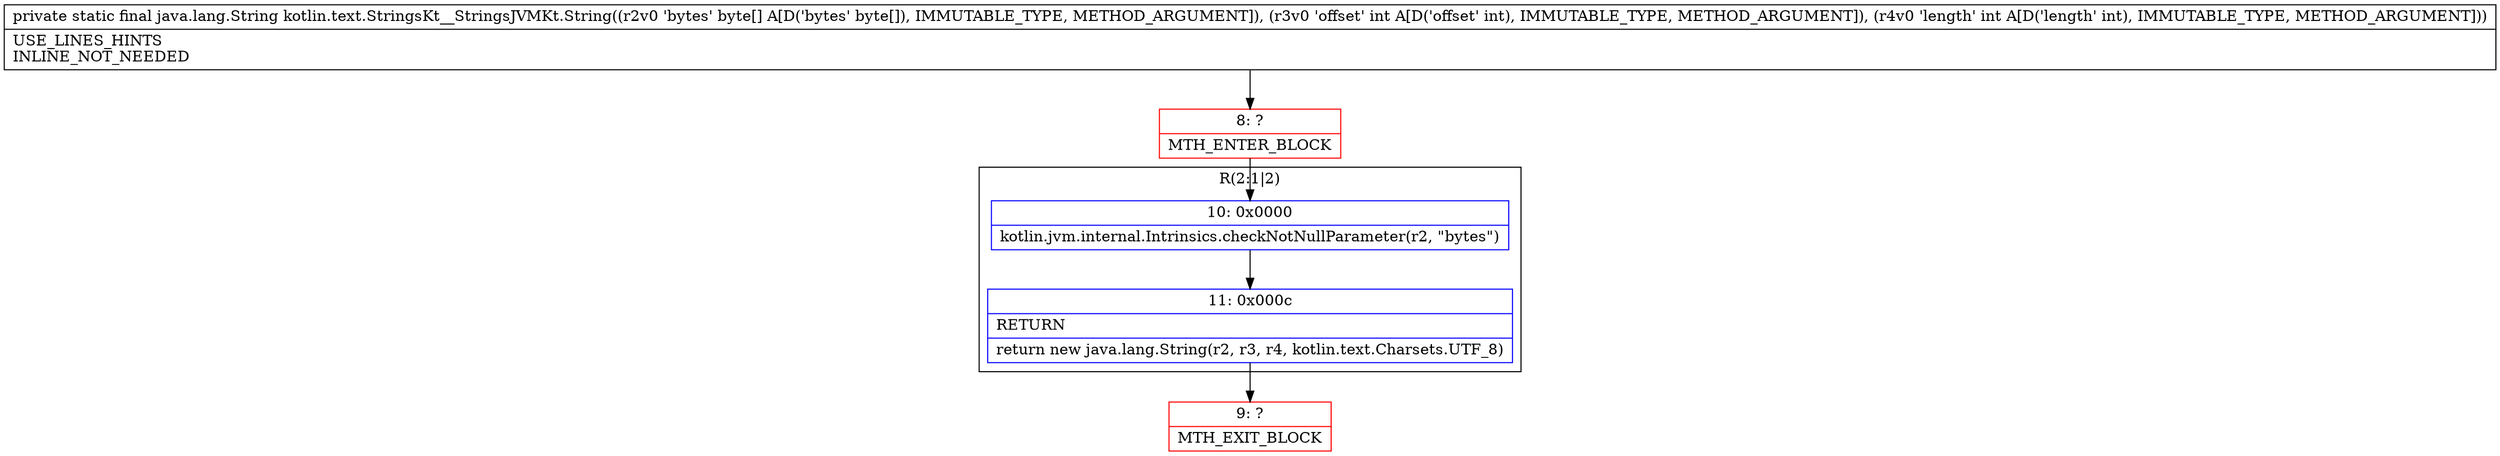 digraph "CFG forkotlin.text.StringsKt__StringsJVMKt.String([BII)Ljava\/lang\/String;" {
subgraph cluster_Region_777372703 {
label = "R(2:1|2)";
node [shape=record,color=blue];
Node_10 [shape=record,label="{10\:\ 0x0000|kotlin.jvm.internal.Intrinsics.checkNotNullParameter(r2, \"bytes\")\l}"];
Node_11 [shape=record,label="{11\:\ 0x000c|RETURN\l|return new java.lang.String(r2, r3, r4, kotlin.text.Charsets.UTF_8)\l}"];
}
Node_8 [shape=record,color=red,label="{8\:\ ?|MTH_ENTER_BLOCK\l}"];
Node_9 [shape=record,color=red,label="{9\:\ ?|MTH_EXIT_BLOCK\l}"];
MethodNode[shape=record,label="{private static final java.lang.String kotlin.text.StringsKt__StringsJVMKt.String((r2v0 'bytes' byte[] A[D('bytes' byte[]), IMMUTABLE_TYPE, METHOD_ARGUMENT]), (r3v0 'offset' int A[D('offset' int), IMMUTABLE_TYPE, METHOD_ARGUMENT]), (r4v0 'length' int A[D('length' int), IMMUTABLE_TYPE, METHOD_ARGUMENT]))  | USE_LINES_HINTS\lINLINE_NOT_NEEDED\l}"];
MethodNode -> Node_8;Node_10 -> Node_11;
Node_11 -> Node_9;
Node_8 -> Node_10;
}

